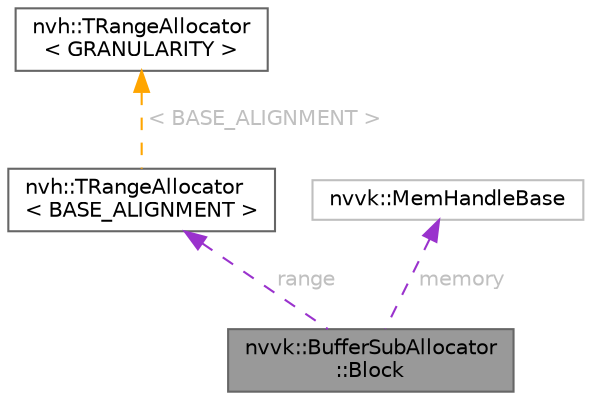 digraph "nvvk::BufferSubAllocator::Block"
{
 // LATEX_PDF_SIZE
  bgcolor="transparent";
  edge [fontname=Helvetica,fontsize=10,labelfontname=Helvetica,labelfontsize=10];
  node [fontname=Helvetica,fontsize=10,shape=box,height=0.2,width=0.4];
  Node1 [id="Node000001",label="nvvk::BufferSubAllocator\l::Block",height=0.2,width=0.4,color="gray40", fillcolor="grey60", style="filled", fontcolor="black",tooltip=" "];
  Node2 -> Node1 [id="edge1_Node000001_Node000002",dir="back",color="darkorchid3",style="dashed",tooltip=" ",label=" range",fontcolor="grey" ];
  Node2 [id="Node000002",label="nvh::TRangeAllocator\l\< BASE_ALIGNMENT \>",height=0.2,width=0.4,color="gray40", fillcolor="white", style="filled",URL="$classnvh_1_1_t_range_allocator.html",tooltip=" "];
  Node3 -> Node2 [id="edge2_Node000002_Node000003",dir="back",color="orange",style="dashed",tooltip=" ",label=" \< BASE_ALIGNMENT \>",fontcolor="grey" ];
  Node3 [id="Node000003",label="nvh::TRangeAllocator\l\< GRANULARITY \>",height=0.2,width=0.4,color="gray40", fillcolor="white", style="filled",URL="$classnvh_1_1_t_range_allocator.html",tooltip=" "];
  Node4 -> Node1 [id="edge3_Node000001_Node000004",dir="back",color="darkorchid3",style="dashed",tooltip=" ",label=" memory",fontcolor="grey" ];
  Node4 [id="Node000004",label="nvvk::MemHandleBase",height=0.2,width=0.4,color="grey75", fillcolor="white", style="filled",URL="$classnvvk_1_1_mem_handle_base.html",tooltip=" "];
}
